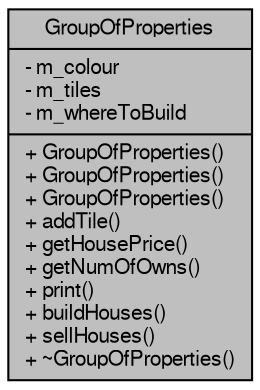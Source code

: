 digraph G
{
  edge [fontname="FreeSans",fontsize="10",labelfontname="FreeSans",labelfontsize="10"];
  node [fontname="FreeSans",fontsize="10",shape=record];
  Node1 [label="{GroupOfProperties\n|- m_colour\l- m_tiles\l- m_whereToBuild\l|+ GroupOfProperties()\l+ GroupOfProperties()\l+ GroupOfProperties()\l+ addTile()\l+ getHousePrice()\l+ getNumOfOwns()\l+ print()\l+ buildHouses()\l+ sellHouses()\l+ ~GroupOfProperties()\l}",height=0.2,width=0.4,color="black", fillcolor="grey75", style="filled" fontcolor="black"];
}
